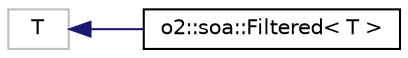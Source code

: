 digraph "Graphical Class Hierarchy"
{
 // INTERACTIVE_SVG=YES
  bgcolor="transparent";
  edge [fontname="Helvetica",fontsize="10",labelfontname="Helvetica",labelfontsize="10"];
  node [fontname="Helvetica",fontsize="10",shape=record];
  rankdir="LR";
  Node2659 [label="T",height=0.2,width=0.4,color="grey75"];
  Node2659 -> Node0 [dir="back",color="midnightblue",fontsize="10",style="solid",fontname="Helvetica"];
  Node0 [label="o2::soa::Filtered\< T \>",height=0.2,width=0.4,color="black",URL="$dd/ddc/classo2_1_1soa_1_1Filtered.html"];
}

